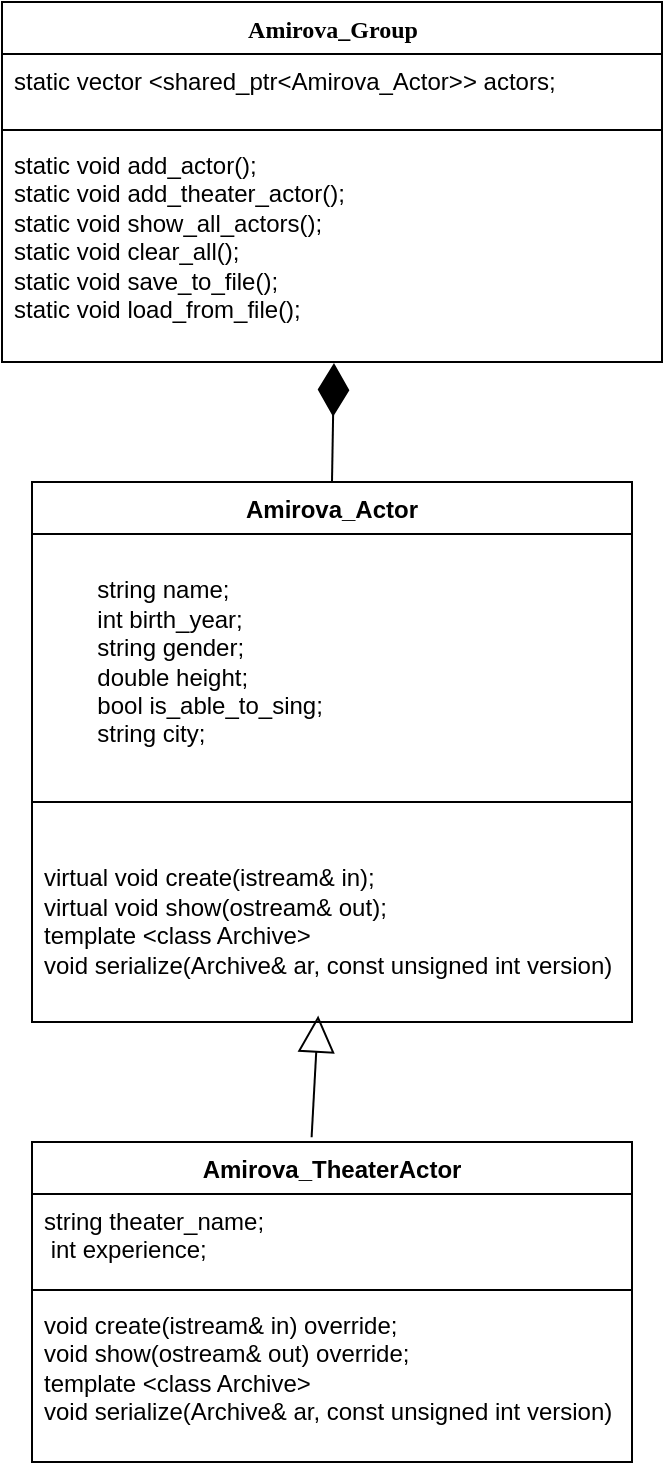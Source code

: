 <mxfile version="24.7.14">
  <diagram name="Page-1" id="9f46799a-70d6-7492-0946-bef42562c5a5">
    <mxGraphModel dx="1050" dy="530" grid="1" gridSize="10" guides="1" tooltips="1" connect="1" arrows="1" fold="1" page="1" pageScale="1" pageWidth="1100" pageHeight="850" background="none" math="0" shadow="0">
      <root>
        <mxCell id="0" />
        <mxCell id="1" parent="0" />
        <mxCell id="78961159f06e98e8-17" value="Amirova_Group" style="swimlane;html=1;fontStyle=1;align=center;verticalAlign=top;childLayout=stackLayout;horizontal=1;startSize=26;horizontalStack=0;resizeParent=1;resizeLast=0;collapsible=1;marginBottom=0;swimlaneFillColor=#ffffff;rounded=0;shadow=0;comic=0;labelBackgroundColor=none;strokeWidth=1;fillColor=none;fontFamily=Verdana;fontSize=12" parent="1" vertex="1">
          <mxGeometry x="500" width="330" height="180" as="geometry" />
        </mxCell>
        <mxCell id="78961159f06e98e8-21" value="static vector &amp;lt;shared_ptr&amp;lt;Amirova_Actor&amp;gt;&amp;gt; actors;" style="text;html=1;strokeColor=none;fillColor=none;align=left;verticalAlign=top;spacingLeft=4;spacingRight=4;whiteSpace=wrap;overflow=hidden;rotatable=0;points=[[0,0.5],[1,0.5]];portConstraint=eastwest;" parent="78961159f06e98e8-17" vertex="1">
          <mxGeometry y="26" width="330" height="34" as="geometry" />
        </mxCell>
        <mxCell id="78961159f06e98e8-19" value="" style="line;html=1;strokeWidth=1;fillColor=none;align=left;verticalAlign=middle;spacingTop=-1;spacingLeft=3;spacingRight=3;rotatable=0;labelPosition=right;points=[];portConstraint=eastwest;" parent="78961159f06e98e8-17" vertex="1">
          <mxGeometry y="60" width="330" height="8" as="geometry" />
        </mxCell>
        <mxCell id="78961159f06e98e8-20" value="&lt;div&gt;static void add_actor();&lt;/div&gt;&lt;div&gt;static void add_theater_actor();&lt;/div&gt;&lt;div&gt;static void show_all_actors();&lt;/div&gt;&lt;div&gt;static void clear_all();&lt;/div&gt;&lt;div&gt;static void save_to_file();&lt;/div&gt;&lt;div&gt;static void load_from_file();&lt;/div&gt;" style="text;html=1;strokeColor=none;fillColor=none;align=left;verticalAlign=top;spacingLeft=4;spacingRight=4;whiteSpace=wrap;overflow=hidden;rotatable=0;points=[[0,0.5],[1,0.5]];portConstraint=eastwest;" parent="78961159f06e98e8-17" vertex="1">
          <mxGeometry y="68" width="330" height="112" as="geometry" />
        </mxCell>
        <mxCell id="lvK2TQSOjIYvFxsR940x-1" value="Amirova_Actor" style="swimlane;fontStyle=1;align=center;verticalAlign=top;childLayout=stackLayout;horizontal=1;startSize=26;horizontalStack=0;resizeParent=1;resizeParentMax=0;resizeLast=0;collapsible=1;marginBottom=0;whiteSpace=wrap;html=1;" vertex="1" parent="1">
          <mxGeometry x="515" y="240" width="300" height="270" as="geometry" />
        </mxCell>
        <mxCell id="lvK2TQSOjIYvFxsR940x-2" value="&lt;div&gt;&lt;br&gt;&lt;/div&gt;&lt;div&gt;&lt;span style=&quot;white-space: normal;&quot;&gt;&lt;span style=&quot;white-space:pre&quot;&gt;&#x9;&lt;/span&gt;string name;&lt;/span&gt;&lt;/div&gt;&lt;div&gt;&lt;span style=&quot;white-space: normal;&quot;&gt;&lt;span style=&quot;white-space:pre&quot;&gt;&#x9;&lt;/span&gt;int birth_year;&lt;/span&gt;&lt;/div&gt;&lt;div&gt;&lt;span style=&quot;white-space: normal;&quot;&gt;&lt;span style=&quot;white-space:pre&quot;&gt;&#x9;&lt;/span&gt;string gender;&lt;/span&gt;&lt;/div&gt;&lt;div&gt;&lt;span style=&quot;white-space: normal;&quot;&gt;&lt;span style=&quot;white-space:pre&quot;&gt;&#x9;&lt;/span&gt;double height;&amp;nbsp;&lt;/span&gt;&lt;/div&gt;&lt;div&gt;&lt;span style=&quot;white-space: normal;&quot;&gt;&lt;span style=&quot;white-space:pre&quot;&gt;&#x9;&lt;/span&gt;bool is_able_to_sing;&lt;/span&gt;&lt;/div&gt;&lt;div&gt;&lt;span style=&quot;white-space: normal;&quot;&gt;&lt;span style=&quot;white-space:pre&quot;&gt;&#x9;&lt;/span&gt;string city;&lt;/span&gt;&lt;/div&gt;" style="text;strokeColor=none;fillColor=none;align=left;verticalAlign=top;spacingLeft=4;spacingRight=4;overflow=hidden;rotatable=0;points=[[0,0.5],[1,0.5]];portConstraint=eastwest;whiteSpace=wrap;html=1;" vertex="1" parent="lvK2TQSOjIYvFxsR940x-1">
          <mxGeometry y="26" width="300" height="124" as="geometry" />
        </mxCell>
        <mxCell id="lvK2TQSOjIYvFxsR940x-3" value="" style="line;strokeWidth=1;fillColor=none;align=left;verticalAlign=middle;spacingTop=-1;spacingLeft=3;spacingRight=3;rotatable=0;labelPosition=right;points=[];portConstraint=eastwest;strokeColor=inherit;" vertex="1" parent="lvK2TQSOjIYvFxsR940x-1">
          <mxGeometry y="150" width="300" height="20" as="geometry" />
        </mxCell>
        <mxCell id="lvK2TQSOjIYvFxsR940x-4" value="&lt;div&gt;&lt;br&gt;&lt;/div&gt;&lt;div&gt;&lt;span style=&quot;white-space: normal;&quot;&gt;virtual void create(istream&amp;amp; in);&lt;/span&gt;&lt;/div&gt;&lt;div&gt;&lt;span style=&quot;white-space: normal;&quot;&gt;virtual void show(ostream&amp;amp; out);&lt;/span&gt;&lt;/div&gt;&lt;div&gt;&lt;div style=&quot;&quot;&gt;template &amp;lt;class Archive&amp;gt;&lt;/div&gt;&lt;div style=&quot;&quot;&gt;void serialize(Archive&amp;amp; ar, const unsigned int version)&lt;/div&gt;&lt;/div&gt;" style="text;strokeColor=none;fillColor=none;align=left;verticalAlign=top;spacingLeft=4;spacingRight=4;overflow=hidden;rotatable=0;points=[[0,0.5],[1,0.5]];portConstraint=eastwest;whiteSpace=wrap;html=1;" vertex="1" parent="lvK2TQSOjIYvFxsR940x-1">
          <mxGeometry y="170" width="300" height="100" as="geometry" />
        </mxCell>
        <mxCell id="lvK2TQSOjIYvFxsR940x-9" value="Amirova_TheaterActor" style="swimlane;fontStyle=1;align=center;verticalAlign=top;childLayout=stackLayout;horizontal=1;startSize=26;horizontalStack=0;resizeParent=1;resizeParentMax=0;resizeLast=0;collapsible=1;marginBottom=0;whiteSpace=wrap;html=1;" vertex="1" parent="1">
          <mxGeometry x="515" y="570" width="300" height="160" as="geometry" />
        </mxCell>
        <mxCell id="lvK2TQSOjIYvFxsR940x-10" value="string theater_name;&#xa; int experience;" style="text;strokeColor=none;fillColor=none;align=left;verticalAlign=top;spacingLeft=4;spacingRight=4;overflow=hidden;rotatable=0;points=[[0,0.5],[1,0.5]];portConstraint=eastwest;whiteSpace=wrap;html=1;" vertex="1" parent="lvK2TQSOjIYvFxsR940x-9">
          <mxGeometry y="26" width="300" height="44" as="geometry" />
        </mxCell>
        <mxCell id="lvK2TQSOjIYvFxsR940x-11" value="" style="line;strokeWidth=1;fillColor=none;align=left;verticalAlign=middle;spacingTop=-1;spacingLeft=3;spacingRight=3;rotatable=0;labelPosition=right;points=[];portConstraint=eastwest;strokeColor=inherit;" vertex="1" parent="lvK2TQSOjIYvFxsR940x-9">
          <mxGeometry y="70" width="300" height="8" as="geometry" />
        </mxCell>
        <mxCell id="lvK2TQSOjIYvFxsR940x-12" value="&lt;div&gt;void create(istream&amp;amp; in) override;&lt;/div&gt;&lt;div&gt;void show(ostream&amp;amp; out) override;&lt;/div&gt;&lt;div&gt;&lt;div&gt;template &amp;lt;class Archive&amp;gt;&lt;/div&gt;&lt;div&gt;void serialize(Archive&amp;amp; ar, const unsigned int version)&lt;/div&gt;&lt;/div&gt;" style="text;strokeColor=none;fillColor=none;align=left;verticalAlign=top;spacingLeft=4;spacingRight=4;overflow=hidden;rotatable=0;points=[[0,0.5],[1,0.5]];portConstraint=eastwest;whiteSpace=wrap;html=1;" vertex="1" parent="lvK2TQSOjIYvFxsR940x-9">
          <mxGeometry y="78" width="300" height="82" as="geometry" />
        </mxCell>
        <mxCell id="lvK2TQSOjIYvFxsR940x-20" value="" style="endArrow=diamondThin;endFill=1;endSize=24;html=1;rounded=0;exitX=0.5;exitY=0;exitDx=0;exitDy=0;entryX=0.503;entryY=1.004;entryDx=0;entryDy=0;entryPerimeter=0;" edge="1" parent="1" source="lvK2TQSOjIYvFxsR940x-1" target="78961159f06e98e8-20">
          <mxGeometry width="160" relative="1" as="geometry">
            <mxPoint x="550" y="340" as="sourcePoint" />
            <mxPoint x="710" y="340" as="targetPoint" />
          </mxGeometry>
        </mxCell>
        <mxCell id="lvK2TQSOjIYvFxsR940x-21" value="" style="endArrow=block;endSize=16;endFill=0;html=1;rounded=0;exitX=0.466;exitY=-0.015;exitDx=0;exitDy=0;exitPerimeter=0;entryX=0.477;entryY=0.968;entryDx=0;entryDy=0;entryPerimeter=0;" edge="1" parent="1" source="lvK2TQSOjIYvFxsR940x-9" target="lvK2TQSOjIYvFxsR940x-4">
          <mxGeometry width="160" relative="1" as="geometry">
            <mxPoint x="550" y="490" as="sourcePoint" />
            <mxPoint x="660" y="520" as="targetPoint" />
          </mxGeometry>
        </mxCell>
      </root>
    </mxGraphModel>
  </diagram>
</mxfile>
